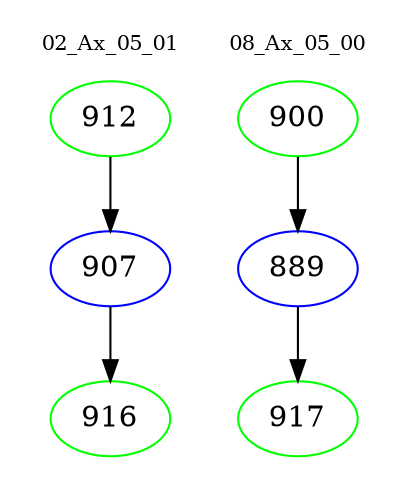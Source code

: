 digraph{
subgraph cluster_0 {
color = white
label = "02_Ax_05_01";
fontsize=10;
T0_912 [label="912", color="green"]
T0_912 -> T0_907 [color="black"]
T0_907 [label="907", color="blue"]
T0_907 -> T0_916 [color="black"]
T0_916 [label="916", color="green"]
}
subgraph cluster_1 {
color = white
label = "08_Ax_05_00";
fontsize=10;
T1_900 [label="900", color="green"]
T1_900 -> T1_889 [color="black"]
T1_889 [label="889", color="blue"]
T1_889 -> T1_917 [color="black"]
T1_917 [label="917", color="green"]
}
}

